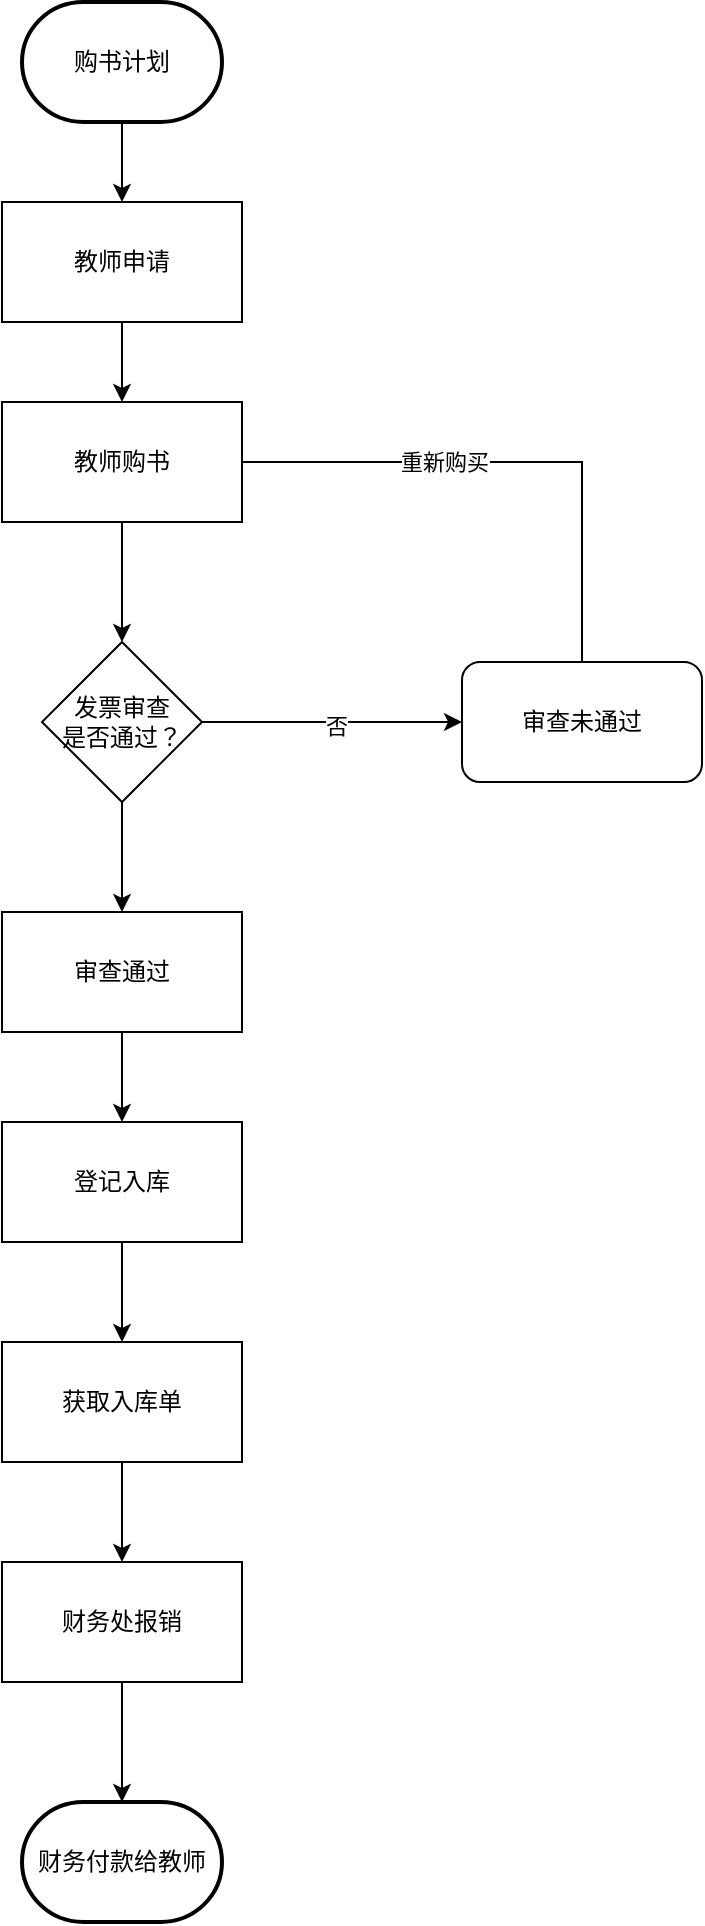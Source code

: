 <mxfile version="21.8.2" type="github">
  <diagram name="第 1 页" id="EVRozF3wn3IlWUY5H9-2">
    <mxGraphModel dx="1750" dy="957" grid="1" gridSize="10" guides="1" tooltips="1" connect="1" arrows="1" fold="1" page="1" pageScale="1" pageWidth="827" pageHeight="1169" math="0" shadow="0">
      <root>
        <mxCell id="0" />
        <mxCell id="1" parent="0" />
        <mxCell id="9b9EZtr3-VFl7UaCiDW2-13" value="" style="edgeStyle=orthogonalEdgeStyle;rounded=0;orthogonalLoop=1;jettySize=auto;html=1;" parent="1" source="9b9EZtr3-VFl7UaCiDW2-1" target="9b9EZtr3-VFl7UaCiDW2-3" edge="1">
          <mxGeometry relative="1" as="geometry" />
        </mxCell>
        <mxCell id="9b9EZtr3-VFl7UaCiDW2-1" value="购书计划" style="strokeWidth=2;html=1;shape=mxgraph.flowchart.terminator;whiteSpace=wrap;" parent="1" vertex="1">
          <mxGeometry x="310" y="100" width="100" height="60" as="geometry" />
        </mxCell>
        <mxCell id="9b9EZtr3-VFl7UaCiDW2-12" value="" style="edgeStyle=orthogonalEdgeStyle;rounded=0;orthogonalLoop=1;jettySize=auto;html=1;" parent="1" source="9b9EZtr3-VFl7UaCiDW2-3" target="9b9EZtr3-VFl7UaCiDW2-4" edge="1">
          <mxGeometry relative="1" as="geometry" />
        </mxCell>
        <mxCell id="9b9EZtr3-VFl7UaCiDW2-3" value="教师申请" style="rounded=0;whiteSpace=wrap;html=1;" parent="1" vertex="1">
          <mxGeometry x="300" y="200" width="120" height="60" as="geometry" />
        </mxCell>
        <mxCell id="9b9EZtr3-VFl7UaCiDW2-11" value="" style="edgeStyle=orthogonalEdgeStyle;rounded=0;orthogonalLoop=1;jettySize=auto;html=1;" parent="1" source="9b9EZtr3-VFl7UaCiDW2-4" target="9b9EZtr3-VFl7UaCiDW2-5" edge="1">
          <mxGeometry relative="1" as="geometry" />
        </mxCell>
        <mxCell id="5Tp8CyY9NGyGm9Q6DHRl-3" style="edgeStyle=orthogonalEdgeStyle;rounded=0;orthogonalLoop=1;jettySize=auto;html=1;endArrow=none;endFill=0;" edge="1" parent="1" source="9b9EZtr3-VFl7UaCiDW2-4" target="9b9EZtr3-VFl7UaCiDW2-7">
          <mxGeometry relative="1" as="geometry" />
        </mxCell>
        <mxCell id="5Tp8CyY9NGyGm9Q6DHRl-4" value="重新购买" style="edgeLabel;html=1;align=center;verticalAlign=middle;resizable=0;points=[];" vertex="1" connectable="0" parent="5Tp8CyY9NGyGm9Q6DHRl-3">
          <mxGeometry x="-0.109" y="-1" relative="1" as="geometry">
            <mxPoint x="-20" y="-1" as="offset" />
          </mxGeometry>
        </mxCell>
        <mxCell id="9b9EZtr3-VFl7UaCiDW2-4" value="教师购书" style="rounded=0;whiteSpace=wrap;html=1;" parent="1" vertex="1">
          <mxGeometry x="300" y="300" width="120" height="60" as="geometry" />
        </mxCell>
        <mxCell id="9b9EZtr3-VFl7UaCiDW2-8" value="" style="edgeStyle=orthogonalEdgeStyle;rounded=0;orthogonalLoop=1;jettySize=auto;html=1;" parent="1" source="9b9EZtr3-VFl7UaCiDW2-5" target="9b9EZtr3-VFl7UaCiDW2-7" edge="1">
          <mxGeometry relative="1" as="geometry" />
        </mxCell>
        <mxCell id="9b9EZtr3-VFl7UaCiDW2-14" value="否" style="edgeLabel;html=1;align=center;verticalAlign=middle;resizable=0;points=[];" parent="9b9EZtr3-VFl7UaCiDW2-8" vertex="1" connectable="0">
          <mxGeometry x="0.02" y="-2" relative="1" as="geometry">
            <mxPoint as="offset" />
          </mxGeometry>
        </mxCell>
        <mxCell id="9b9EZtr3-VFl7UaCiDW2-18" value="" style="edgeStyle=orthogonalEdgeStyle;rounded=0;orthogonalLoop=1;jettySize=auto;html=1;" parent="1" source="9b9EZtr3-VFl7UaCiDW2-5" target="9b9EZtr3-VFl7UaCiDW2-16" edge="1">
          <mxGeometry relative="1" as="geometry" />
        </mxCell>
        <mxCell id="9b9EZtr3-VFl7UaCiDW2-5" value="&lt;div&gt;发票审查&lt;/div&gt;&lt;div&gt;&lt;span style=&quot;background-color: initial;&quot;&gt;是&lt;/span&gt;&lt;span style=&quot;background-color: initial;&quot;&gt;否通过？&lt;/span&gt;&lt;/div&gt;" style="rhombus;whiteSpace=wrap;html=1;" parent="1" vertex="1">
          <mxGeometry x="320" y="420" width="80" height="80" as="geometry" />
        </mxCell>
        <mxCell id="9b9EZtr3-VFl7UaCiDW2-7" value="审查未通过" style="rounded=1;whiteSpace=wrap;html=1;" parent="1" vertex="1">
          <mxGeometry x="530" y="430" width="120" height="60" as="geometry" />
        </mxCell>
        <mxCell id="5Tp8CyY9NGyGm9Q6DHRl-6" value="" style="edgeStyle=orthogonalEdgeStyle;rounded=0;orthogonalLoop=1;jettySize=auto;html=1;" edge="1" parent="1" source="9b9EZtr3-VFl7UaCiDW2-16" target="5Tp8CyY9NGyGm9Q6DHRl-5">
          <mxGeometry relative="1" as="geometry" />
        </mxCell>
        <mxCell id="9b9EZtr3-VFl7UaCiDW2-16" value="审查通过" style="rounded=0;whiteSpace=wrap;html=1;" parent="1" vertex="1">
          <mxGeometry x="300" y="555" width="120" height="60" as="geometry" />
        </mxCell>
        <mxCell id="5Tp8CyY9NGyGm9Q6DHRl-8" value="" style="edgeStyle=orthogonalEdgeStyle;rounded=0;orthogonalLoop=1;jettySize=auto;html=1;" edge="1" parent="1" source="5Tp8CyY9NGyGm9Q6DHRl-5" target="5Tp8CyY9NGyGm9Q6DHRl-7">
          <mxGeometry relative="1" as="geometry" />
        </mxCell>
        <mxCell id="5Tp8CyY9NGyGm9Q6DHRl-5" value="登记入库" style="rounded=0;whiteSpace=wrap;html=1;" vertex="1" parent="1">
          <mxGeometry x="300" y="660" width="120" height="60" as="geometry" />
        </mxCell>
        <mxCell id="5Tp8CyY9NGyGm9Q6DHRl-10" value="" style="edgeStyle=orthogonalEdgeStyle;rounded=0;orthogonalLoop=1;jettySize=auto;html=1;" edge="1" parent="1" source="5Tp8CyY9NGyGm9Q6DHRl-7" target="5Tp8CyY9NGyGm9Q6DHRl-9">
          <mxGeometry relative="1" as="geometry" />
        </mxCell>
        <mxCell id="5Tp8CyY9NGyGm9Q6DHRl-7" value="获取入库单" style="whiteSpace=wrap;html=1;rounded=0;" vertex="1" parent="1">
          <mxGeometry x="300" y="770" width="120" height="60" as="geometry" />
        </mxCell>
        <mxCell id="5Tp8CyY9NGyGm9Q6DHRl-12" value="" style="edgeStyle=orthogonalEdgeStyle;rounded=0;orthogonalLoop=1;jettySize=auto;html=1;" edge="1" parent="1" source="5Tp8CyY9NGyGm9Q6DHRl-9">
          <mxGeometry relative="1" as="geometry">
            <mxPoint x="360" y="1000" as="targetPoint" />
          </mxGeometry>
        </mxCell>
        <mxCell id="5Tp8CyY9NGyGm9Q6DHRl-9" value="财务处报销" style="whiteSpace=wrap;html=1;rounded=0;" vertex="1" parent="1">
          <mxGeometry x="300" y="880" width="120" height="60" as="geometry" />
        </mxCell>
        <mxCell id="5Tp8CyY9NGyGm9Q6DHRl-13" value="财务付款给教师" style="strokeWidth=2;html=1;shape=mxgraph.flowchart.terminator;whiteSpace=wrap;" vertex="1" parent="1">
          <mxGeometry x="310" y="1000" width="100" height="60" as="geometry" />
        </mxCell>
      </root>
    </mxGraphModel>
  </diagram>
</mxfile>
